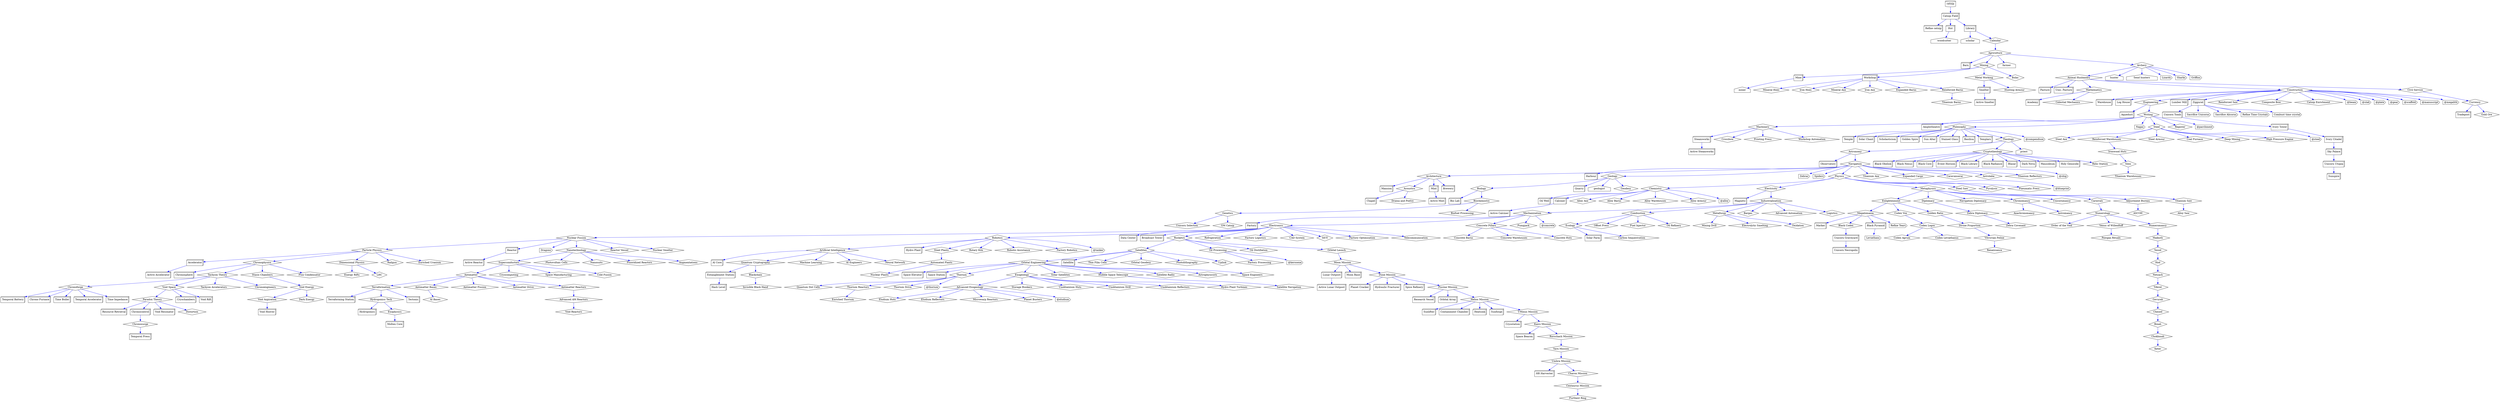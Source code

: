 digraph {
  "Catnip Field" -> "Refine catnip" [color="blue"];
  "catnip" -> "Catnip Field" [color="blue"];
  "Catnip Field" -> "Hut" [color="blue"];
  "Catnip Field" -> "Library" [color="blue"];
  "Agriculture" -> "Barn" [color="blue"];
  "Mining" -> "Mine" [color="blue"];
  "Mining" -> "Workshop" [color="blue"];
  "Metal Working" -> "Smelter" [color="blue"];
  "Smelter" -> "Active Smelter" [color="blue"];
  "Animal Husbandry" -> "Pasture" [color="blue"];
  "Animal Husbandry" -> "Unic. Pasture" [color="blue"];
  "Mathematics" -> "Academy" [color="blue"];
  "Construction" -> "Warehouse" [color="blue"];
  "Construction" -> "Log House" [color="blue"];
  "Engineering" -> "Aqueduct" [color="blue"];
  "Architecture" -> "Mansion" [color="blue"];
  "Astronomy" -> "Observatory" [color="blue"];
  "Biology" -> "Bio Lab" [color="blue"];
  "Navigation" -> "Harbour" [color="blue"];
  "Geology" -> "Quarry" [color="blue"];
  "Construction" -> "Lumber Mill" [color="blue"];
  "Chemistry" -> "Oil Well" [color="blue"];
  "Particle Physics" -> "Accelerator" [color="blue"];
  "Accelerator" -> "Active Accelerator" [color="blue"];
  "Machinery" -> "Steamworks" [color="blue"];
  "Steamworks" -> "Active Steamworks" [color="blue"];
  "Electricity" -> "Magneto" [color="blue"];
  "Chemistry" -> "Calciner" [color="blue"];
  "Calciner" -> "Active Calciner" [color="blue"];
  "Mechanization" -> "Factory" [color="blue"];
  "Nuclear Fission" -> "Reactor" [color="blue"];
  "Reactor" -> "Active Reactor" [color="blue"];
  "Writing" -> "Amphitheatre" [color="blue"];
  "Acoustics" -> "Chapel" [color="blue"];
  "Philosophy" -> "Temple" [color="blue"];
  "Currency" -> "Tradepost" [color="blue"];
  "Architecture" -> "Mint" [color="blue"];
  "Mint" -> "Active Mint" [color="blue"];
  "Architecture" -> "Brewery" [color="blue"];
  "Construction" -> "Ziggurat" [color="blue"];
  "Chronophysics" -> "Chronosphere" [color="blue"];
  "Artificial Intelligence" -> "AI Core" [color="blue"];
  "Ecology" -> "Solar Farm" [color="blue"];
  "Robotics" -> "Hydro Plant" [color="blue"];
  "Electronics" -> "Data Center" [color="blue"];
  "Electronics" -> "Broadcast Tower" [color="blue"];
  "Ziggurat" -> "Unicorn Tomb" [color="blue"];
  "Unicorn Tomb" -> "Ivory Tower" [color="blue"];
  "Ivory Tower" -> "Ivory Citadel" [color="blue"];
  "Ivory Citadel" -> "Sky Palace" [color="blue"];
  "Sky Palace" -> "Unicorn Utopia" [color="blue"];
  "Unicorn Utopia" -> "Sunspire" [color="blue"];
  "Megalomania" -> "Marker" [color="blue"];
  "Black Codex" -> "Unicorn Graveyard" [color="blue"];
  "Unicorn Graveyard" -> "Unicorn Necropolis" [color="blue"];
  "Megalomania" -> "Black Pyramid" [color="blue"];
  "Philosophy" -> "Solar Chant" [color="blue"];
  "Philosophy" -> "Scholasticism" [color="blue"];
  "Philosophy" -> "Golden Spire" [color="blue"];
  "Philosophy" -> "Sun Altar" [color="blue"];
  "Philosophy" -> "Stained Glass" [color="blue"];
  "Philosophy" -> "Basilica" [color="blue"];
  "Philosophy" -> "Templars" [color="blue"];
  "Cryptotheology" -> "Black Obelisk" [color="blue"];
  "Cryptotheology" -> "Black Nexus" [color="blue"];
  "Cryptotheology" -> "Black Core" [color="blue"];
  "Cryptotheology" -> "Event Horizon" [color="blue"];
  "Cryptotheology" -> "Black Library" [color="blue"];
  "Cryptotheology" -> "Black Radiance" [color="blue"];
  "Cryptotheology" -> "Blazar" [color="blue"];
  "Cryptotheology" -> "Dark Nova" [color="blue"];
  "Cryptotheology" -> "Mausoleum" [color="blue"];
  "Cryptotheology" -> "Holy Genocide" [color="blue"];
  "Orbital Engineering" -> "Space Elevator" [color="blue"];
  "Satellites" -> "Satellite" [color="blue"];
  "Orbital Engineering" -> "Space Station" [color="blue"];
  "Moon Mission" -> "Lunar Outpost" [color="blue"];
  "Lunar Outpost" -> "Active Lunar Outpost" [color="blue"];
  "Moon Mission" -> "Moon Base" [color="blue"];
  "Dune Mission" -> "Planet Cracker" [color="blue"];
  "Dune Mission" -> "Hydraulic Fracturer" [color="blue"];
  "Dune Mission" -> "Spice Refinery" [color="blue"];
  "Piscine Mission" -> "Research Vessel" [color="blue"];
  "Piscine Mission" -> "Orbital Array" [color="blue"];
  "Helios Mission" -> "Sunlifter" [color="blue"];
  "Helios Mission" -> "Containment Chamber" [color="blue"];
  "Helios Mission" -> "Heatsink" [color="blue"];
  "Helios Mission" -> "Sunforge" [color="blue"];
  "T-Minus Mission" -> "Cryostation" [color="blue"];
  "Kairo Mission" -> "Space Beacon" [color="blue"];
  "Terraformation" -> "Terraforming Station" [color="blue"];
  "Hydroponics Tech" -> "Hydroponics" [color="blue"];
  "Umbra Mission" -> "HR Harvester" [color="blue"];
  "Quantum Cryptography" -> "Entanglement Station" [color="blue"];
  "Terraformation" -> "Tectonic" [color="blue"];
  "Exophysics" -> "Molten Core" [color="blue"];
  "Entanglement Station" -> "Hash Level" [color="blue"];
  "Chronoforge" -> "Temporal Battery" [color="blue"];
  "Chronoforge" -> "Chrono Furnace" [color="blue"];
  "Chronoforge" -> "Time Boiler" [color="blue"];
  "Chronoforge" -> "Temporal Accelerator" [color="blue"];
  "Chronoforge" -> "Time Impedance" [color="blue"];
  "Paradox Theory" -> "Resource Retrieval" [color="blue"];
  "Chronosurge" -> "Temporal Press" [color="blue"];
  "Void Space" -> "Cryochambers" [color="blue"];
  "Void Aspiration" -> "Void Hoover" [color="blue"];
  "Void Space" -> "Void Rift" [color="blue"];
  "Paradox Theory" -> "Chronocontrol" [color="blue"];
  "Paradox Theory" -> "Void Resonator" [color="blue"];
  "Hut" -> "woodcutter" [color="blue"];
  "Library" -> "scholar" [color="blue"];
  "Agriculture" -> "farmer" [color="blue"];
  "Archery" -> "hunter" [color="blue"];
  "Mine" -> "miner" [color="blue"];
  "Theology" -> "priest" [color="blue"];
  "Geology" -> "geologist" [color="blue"];
  "Archery" -> "Send hunters" [color="blue"];
  "Archery" -> "Lizards" [color="blue"];
  "Archery" -> "Sharks" [color="blue"];
  "Archery" -> "Griffins" [color="blue"];
  "Writing" -> "Nagas" [color="blue"];
  "Navigation" -> "Zebras" [color="blue"];
  "Navigation" -> "Spiders" [color="blue"];
  "Nuclear Fission" -> "Dragons" [color="blue"];
  "Black Pyramid" -> "Leviathans" [color="blue"];
  "Ziggurat" -> "Sacrifice Unicorns" [color="blue"];
  "Ziggurat" -> "Sacrifice Alicorns" [color="blue"];
  "Megalomania" -> "Refine Tears" [color="blue"];
  "Ziggurat" -> "Refine Time Crystals" [color="blue"];
  "Ziggurat" -> "Combust time crystal" [color="blue"];
  "Library" -> "Calendar" [color="blue"];
  "Calendar" -> "Agriculture" [color="blue"];
  "Agriculture" -> "Archery" [color="blue"];
  "Agriculture" -> "Mining" [color="blue"];
  "Archery" -> "Animal Husbandry" [color="blue"];
  "Mining" -> "Metal Working" [color="blue"];
  "Animal Husbandry" -> "Civil Service" [color="blue"];
  "Animal Husbandry" -> "Mathematics" [color="blue"];
  "Animal Husbandry" -> "Construction" [color="blue"];
  "Civil Service" -> "Currency" [color="blue"];
  "Mathematics" -> "Celestial Mechanics" [color="blue"];
  "Construction" -> "Engineering" [color="blue"];
  "Engineering" -> "Writing" [color="blue"];
  "Writing" -> "Philosophy" [color="blue"];
  "Writing" -> "Steel" [color="blue"];
  "Writing" -> "Machinery" [color="blue"];
  "Philosophy" -> "Theology" [color="blue"];
  "Theology" -> "Astronomy" [color="blue"];
  "Astronomy" -> "Navigation" [color="blue"];
  "Navigation" -> "Architecture" [color="blue"];
  "Navigation" -> "Physics" [color="blue"];
  "Physics" -> "Metaphysics" [color="blue"];
  "Physics" -> "Chemistry" [color="blue"];
  "Architecture" -> "Acoustics" [color="blue"];
  "Navigation" -> "Geology" [color="blue"];
  "Acoustics" -> "Drama and Poetry" [color="blue"];
  "Physics" -> "Electricity" [color="blue"];
  "Geology" -> "Biology" [color="blue"];
  "Biology" -> "Biochemistry" [color="blue"];
  "Biochemistry" -> "Genetics" [color="blue"];
  "Electricity" -> "Industrialization" [color="blue"];
  "Industrialization" -> "Mechanization" [color="blue"];
  "Industrialization" -> "Combustion" [color="blue"];
  "Industrialization" -> "Metallurgy" [color="blue"];
  "Combustion" -> "Ecology" [color="blue"];
  "Mechanization" -> "Electronics" [color="blue"];
  "Electronics" -> "Robotics" [color="blue"];
  "Robotics" -> "Artificial Intelligence" [color="blue"];
  "Artificial Intelligence" -> "Quantum Cryptography" [color="blue"];
  "Quantum Cryptography" -> "Blackchain" [color="blue"];
  "Electronics" -> "Nuclear Fission" [color="blue"];
  "Electronics" -> "Rocketry" [color="blue"];
  "Rocketry" -> "Oil Processing" [color="blue"];
  "Rocketry" -> "Satellites" [color="blue"];
  "Satellites" -> "Orbital Engineering" [color="blue"];
  "Orbital Engineering" -> "Thorium" [color="blue"];
  "Orbital Engineering" -> "Exogeology" [color="blue"];
  "Exogeology" -> "Advanced Exogeology" [color="blue"];
  "Nuclear Fission" -> "Nanotechnology" [color="blue"];
  "Nanotechnology" -> "Superconductors" [color="blue"];
  "Superconductors" -> "Antimatter" [color="blue"];
  "Antimatter" -> "Terraformation" [color="blue"];
  "Terraformation" -> "Hydroponics Tech" [color="blue"];
  "Hydroponics Tech" -> "Exophysics" [color="blue"];
  "Nuclear Fission" -> "Particle Physics" [color="blue"];
  "Particle Physics" -> "Dimensional Physics" [color="blue"];
  "Particle Physics" -> "Chronophysics" [color="blue"];
  "Chronophysics" -> "Tachyon Theory" [color="blue"];
  "Theology" -> "Cryptotheology" [color="blue"];
  "Tachyon Theory" -> "Void Space" [color="blue"];
  "Void Space" -> "Paradox Theory" [color="blue"];
  "Workshop" -> "Mineral Hoes" [color="blue"];
  "Workshop" -> "Iron Hoes" [color="blue"];
  "Workshop" -> "Mineral Axe" [color="blue"];
  "Workshop" -> "Iron Axe" [color="blue"];
  "Steel" -> "Steel Axe" [color="blue"];
  "Construction" -> "Reinforced Saw" [color="blue"];
  "Physics" -> "Steel Saw" [color="blue"];
  "Steel Saw" -> "Titanium Saw" [color="blue"];
  "Titanium Saw" -> "Alloy Saw" [color="blue"];
  "Navigation" -> "Titanium Axe" [color="blue"];
  "Chemistry" -> "Alloy Axe" [color="blue"];
  "Workshop" -> "Expanded Barns" [color="blue"];
  "Workshop" -> "Reinforced Barns" [color="blue"];
  "Steel" -> "Reinforced Warehouses" [color="blue"];
  "Reinforced Barns" -> "Titanium Barns" [color="blue"];
  "Chemistry" -> "Alloy Barns" [color="blue"];
  "Concrete Pillars" -> "Concrete Barns" [color="blue"];
  "Silos" -> "Titanium Warehouses" [color="blue"];
  "Chemistry" -> "Alloy Warehouses" [color="blue"];
  "Concrete Pillars" -> "Concrete Warehouses" [color="blue"];
  "Exogeology" -> "Storage Bunkers" [color="blue"];
  "Dimensional Physics" -> "Energy Rifts" [color="blue"];
  "Chronophysics" -> "Stasis Chambers" [color="blue"];
  "Stasis Chambers" -> "Void Energy" [color="blue"];
  "Void Energy" -> "Dark Energy" [color="blue"];
  "Tachyon Theory" -> "Chronoforge" [color="blue"];
  "Tachyon Theory" -> "Tachyon Accelerators" [color="blue"];
  "Chronophysics" -> "Flux Condensator" [color="blue"];
  "Dimensional Physics" -> "LHC" [color="blue"];
  "Nanotechnology" -> "Photovoltaic Cells" [color="blue"];
  "Satellites" -> "Thin Film Cells" [color="blue"];
  "Thorium" -> "Quantum Dot Cells" [color="blue"];
  "Orbital Engineering" -> "Solar Satellites" [color="blue"];
  "Navigation" -> "Expanded Cargo" [color="blue"];
  "Industrialization" -> "Barges" [color="blue"];
  "Nuclear Fission" -> "Reactor Vessel" [color="blue"];
  "Reinforced Warehouses" -> "Ironwood Huts" [color="blue"];
  "Concrete Pillars" -> "Concrete Huts" [color="blue"];
  "Exogeology" -> "Unobtainium Huts" [color="blue"];
  "Advanced Exogeology" -> "Eludium Huts" [color="blue"];
  "Ironwood Huts" -> "Silos" [color="blue"];
  "Electronics" -> "Refrigeration" [color="blue"];
  "Construction" -> "Composite Bow" [color="blue"];
  "Machinery" -> "Crossbow" [color="blue"];
  "Particle Physics" -> "Railgun" [color="blue"];
  "Mining" -> "Bolas" [color="blue"];
  "Metal Working" -> "Hunting Armour" [color="blue"];
  "Steel" -> "Steel Armour" [color="blue"];
  "Chemistry" -> "Alloy Armour" [color="blue"];
  "Nanotechnology" -> "Nanosuits" [color="blue"];
  "Navigation" -> "Caravanserai" [color="blue"];
  "Construction" -> "Catnip Enrichment" [color="blue"];
  "Currency" -> "Gold Ore" [color="blue"];
  "Geology" -> "Geodesy" [color="blue"];
  "Writing" -> "Register" [color="blue"];
  "Mechanization" -> "Concrete Pillars" [color="blue"];
  "Metallurgy" -> "Mining Drill" [color="blue"];
  "Exogeology" -> "Unobtainium Drill" [color="blue"];
  "Steel" -> "Coal Furnace" [color="blue"];
  "Steel" -> "Deep Mining" [color="blue"];
  "Physics" -> "Pyrolysis" [color="blue"];
  "Metallurgy" -> "Electrolytic Smelting" [color="blue"];
  "Metallurgy" -> "Oxidation" [color="blue"];
  "Robotics" -> "Steel Plants" [color="blue"];
  "Steel Plants" -> "Automated Plants" [color="blue"];
  "Automated Plants" -> "Nuclear Plants" [color="blue"];
  "Robotics" -> "Rotary Kiln" [color="blue"];
  "Nanotechnology" -> "Fluoridized Reactors" [color="blue"];
  "Nuclear Fission" -> "Nuclear Smelter" [color="blue"];
  "Satellites" -> "Orbital Geodesy" [color="blue"];
  "Machinery" -> "Printing Press" [color="blue"];
  "Combustion" -> "Offset Press" [color="blue"];
  "Satellites" -> "Photolithography" [color="blue"];
  "Satellites" -> "Uplink" [color="blue"];
  "Superconductors" -> "Cryocomputing" [color="blue"];
  "Artificial Intelligence" -> "Machine Learning" [color="blue"];
  "Machinery" -> "Workshop Automation" [color="blue"];
  "Industrialization" -> "Advanced Automation" [color="blue"];
  "Physics" -> "Pneumatic Press" [color="blue"];
  "Steel" -> "High Pressure Engine" [color="blue"];
  "Combustion" -> "Fuel Injector" [color="blue"];
  "Electronics" -> "Factory Logistics" [color="blue"];
  "Ecology" -> "Carbon Sequestration" [color="blue"];
  "Superconductors" -> "Space Manufacturing" [color="blue"];
  "Navigation" -> "Astrolabe" [color="blue"];
  "Navigation" -> "Titanium Reflectors" [color="blue"];
  "Exogeology" -> "Unobtainium Reflectors" [color="blue"];
  "Advanced Exogeology" -> "Eludium Reflectors" [color="blue"];
  "Exogeology" -> "Hydro Plant Turbines" [color="blue"];
  "Antimatter" -> "Antimatter Bases" [color="blue"];
  "Antimatter Bases" -> "AI Bases" [color="blue"];
  "Antimatter" -> "Antimatter Fission" [color="blue"];
  "Antimatter" -> "Antimatter Drive" [color="blue"];
  "Antimatter" -> "Antimatter Reactors" [color="blue"];
  "Antimatter Reactors" -> "Advanced AM Reactors" [color="blue"];
  "Advanced AM Reactors" -> "Void Reactors" [color="blue"];
  "Cryptotheology" -> "Relic Station" [color="blue"];
  "Mechanization" -> "Pumpjack" [color="blue"];
  "Biochemistry" -> "Biofuel Processing" [color="blue"];
  "Genetics" -> "Unicorn Selection" [color="blue"];
  "Genetics" -> "GM Catnip" [color="blue"];
  "Electronics" -> "CAD System" [color="blue"];
  "Electronics" -> "SETI" [color="blue"];
  "Industrialization" -> "Logistics" [color="blue"];
  "Nanotechnology" -> "Augmentations" [color="blue"];
  "Superconductors" -> "Cold Fusion" [color="blue"];
  "Thorium" -> "Thorium Reactors" [color="blue"];
  "Particle Physics" -> "Enriched Uranium" [color="blue"];
  "Thorium Reactors" -> "Enriched Thorium" [color="blue"];
  "Combustion" -> "Oil Refinery" [color="blue"];
  "Orbital Engineering" -> "Hubble Space Telescope" [color="blue"];
  "Hubble Space Telescope" -> "Satellite Navigation" [color="blue"];
  "Orbital Engineering" -> "Satellite Radio" [color="blue"];
  "Orbital Engineering" -> "Astrophysicists" [color="blue"];
  "Advanced Exogeology" -> "Microwarp Reactors" [color="blue"];
  "Advanced Exogeology" -> "Planet Busters" [color="blue"];
  "Thorium" -> "Thorium Drive" [color="blue"];
  "Rocketry" -> "Oil Distillation" [color="blue"];
  "Oil Processing" -> "Factory Processing" [color="blue"];
  "Electronics" -> "Factory Optimization" [color="blue"];
  "Orbital Engineering" -> "Space Engineers" [color="blue"];
  "Artificial Intelligence" -> "AI Engineers" [color="blue"];
  "Tachyon Theory" -> "Chronoengineers" [color="blue"];
  "Electronics" -> "Telecommunication" [color="blue"];
  "Artificial Intelligence" -> "Neural Network" [color="blue"];
  "Robotics" -> "Robotic Assistance" [color="blue"];
  "Robotics" -> "Factory Robotics" [color="blue"];
  "Void Energy" -> "Void Aspiration" [color="blue"];
  "Paradox Theory" -> "Distortion" [color="blue"];
  "Chronocontrol" -> "Chronosurge" [color="blue"];
  "Blackchain" -> "Invisible Black Hand" [color="blue"];
  "Rocketry" -> "Orbital Launch" [color="blue"];
  "Orbital Launch" -> "Moon Mission" [color="blue"];
  "Moon Mission" -> "Dune Mission" [color="blue"];
  "Dune Mission" -> "Piscine Mission" [color="blue"];
  "Piscine Mission" -> "Helios Mission" [color="blue"];
  "Helios Mission" -> "T-Minus Mission" [color="blue"];
  "T-Minus Mission" -> "Kairo Mission" [color="blue"];
  "Kairo Mission" -> "Rorschach Mission" [color="blue"];
  "Rorschach Mission" -> "Yarn Mission" [color="blue"];
  "Yarn Mission" -> "Umbra Mission" [color="blue"];
  "Umbra Mission" -> "Charon Mission" [color="blue"];
  "Charon Mission" -> "Centaurus Mission" [color="blue"];
  "Centaurus Mission" -> "Furthest Ring" [color="blue"];
  "Metaphysics" -> "Enlightenment" [color="blue"];
  "Enlightenment" -> "Codex Vox" [color="blue"];
  "Codex Vox" -> "Codex Logos" [color="blue"];
  "Codex Logos" -> "Codex Agrum" [color="blue"];
  "Enlightenment" -> "Megalomania" [color="blue"];
  "Megalomania" -> "Black Codex" [color="blue"];
  "Codex Logos" -> "Codex Leviathanus" [color="blue"];
  "Enlightenment" -> "Golden Ratio" [color="blue"];
  "Golden Ratio" -> "Divine Proportion" [color="blue"];
  "Divine Proportion" -> "Vitruvian Feline" [color="blue"];
  "Vitruvian Feline" -> "Renaissance" [color="blue"];
  "Metaphysics" -> "Diplomacy" [color="blue"];
  "Diplomacy" -> "Zebra Diplomacy" [color="blue"];
  "Zebra Diplomacy" -> "Zebra Covenant" [color="blue"];
  "Metaphysics" -> "Navigation Diplomacy" [color="blue"];
  "Metaphysics" -> "Chronomancy" [color="blue"];
  "Chronomancy" -> "Anachronomancy" [color="blue"];
  "Chronomancy" -> "Astromancy" [color="blue"];
  "Metaphysics" -> "Unicornmancy" [color="blue"];
  "Metaphysics" -> "Carnivals" [color="blue"];
  "Carnivals" -> "Numerology" [color="blue"];
  "Numerology" -> "Order of the Void" [color="blue"];
  "Numerology" -> "Venus of Willenfluff" [color="blue"];
  "Venus of Willenfluff" -> "Pawgan Rituals" [color="blue"];
  "Numerology" -> "Numeromancy" [color="blue"];
  "Numeromancy" -> "Malkuth" [color="blue"];
  "Malkuth" -> "Yesod" [color="blue"];
  "Yesod" -> "Hod" [color="blue"];
  "Hod" -> "Netzach" [color="blue"];
  "Netzach" -> "Tiferet" [color="blue"];
  "Tiferet" -> "Gevurah" [color="blue"];
  "Gevurah" -> "Chesed" [color="blue"];
  "Chesed" -> "Binah" [color="blue"];
  "Binah" -> "Chokhmah" [color="blue"];
  "Chokhmah" -> "Keter" [color="blue"];
  "Metaphysics" -> "Adjustment Bureau" [color="blue"];
  "Adjustment Bureau" -> "ASCOH" [color="blue"];
  "Construction" -> "@beam" [color="blue"];
  "Construction" -> "@slab" [color="blue"];
  "Mechanization" -> "@concrete" [color="blue"];
  "Construction" -> "@plate" [color="blue"];
  "Steel" -> "@steel" [color="blue"];
  "Construction" -> "@gear" [color="blue"];
  "Chemistry" -> "@alloy" [color="blue"];
  "Advanced Exogeology" -> "@eludium" [color="blue"];
  "Construction" -> "@scaffold" [color="blue"];
  "Navigation" -> "@ship" [color="blue"];
  "Robotics" -> "@tanker" [color="blue"];
  "Oil Processing" -> "@kerosene" [color="blue"];
  "Writing" -> "@parchment" [color="blue"];
  "Construction" -> "@manuscript" [color="blue"];
  "Philosophy" -> "@compendium" [color="blue"];
  "Physics" -> "@blueprint" [color="blue"];
  "Thorium" -> "@thorium" [color="blue"];
  "Construction" -> "@megalith" [color="blue"];
  "catnip" [shape="cylinder"];
  "Catnip Field" [shape="box3d"];
  "Hut" [shape="box3d"];
  "Library" [shape="box3d"];
  "Barn" [shape="box3d"];
  "Mine" [shape="box3d"];
  "Workshop" [shape="box3d"];
  "Smelter" [shape="box3d"];
  "Active Smelter" [shape="box3d"];
  "Pasture" [shape="box3d"];
  "Unic. Pasture" [shape="box3d"];
  "Academy" [shape="box3d"];
  "Warehouse" [shape="box3d"];
  "Log House" [shape="box3d"];
  "Aqueduct" [shape="box3d"];
  "Mansion" [shape="box3d"];
  "Observatory" [shape="box3d"];
  "Bio Lab" [shape="box3d"];
  "Harbour" [shape="box3d"];
  "Quarry" [shape="box3d"];
  "Lumber Mill" [shape="box3d"];
  "Oil Well" [shape="box3d"];
  "Accelerator" [shape="box3d"];
  "Active Accelerator" [shape="box3d"];
  "Steamworks" [shape="box3d"];
  "Active Steamworks" [shape="box3d"];
  "Magneto" [shape="box3d"];
  "Calciner" [shape="box3d"];
  "Active Calciner" [shape="box3d"];
  "Factory" [shape="box3d"];
  "Reactor" [shape="box3d"];
  "Active Reactor" [shape="box3d"];
  "Amphitheatre" [shape="box3d"];
  "Chapel" [shape="box3d"];
  "Temple" [shape="box3d"];
  "Tradepost" [shape="box3d"];
  "Mint" [shape="box3d"];
  "Active Mint" [shape="box3d"];
  "Brewery" [shape="box3d"];
  "Ziggurat" [shape="box3d"];
  "Chronosphere" [shape="box3d"];
  "AI Core" [shape="box3d"];
  "Solar Farm" [shape="box3d"];
  "Hydro Plant" [shape="box3d"];
  "Data Center" [shape="box3d"];
  "Broadcast Tower" [shape="box3d"];
  "Unicorn Tomb" [shape="box3d"];
  "Ivory Tower" [shape="box3d"];
  "Ivory Citadel" [shape="box3d"];
  "Sky Palace" [shape="box3d"];
  "Unicorn Utopia" [shape="box3d"];
  "Sunspire" [shape="box3d"];
  "Marker" [shape="box3d"];
  "Unicorn Graveyard" [shape="box3d"];
  "Unicorn Necropolis" [shape="box3d"];
  "Black Pyramid" [shape="box3d"];
  "Solar Chant" [shape="box3d"];
  "Scholasticism" [shape="box3d"];
  "Golden Spire" [shape="box3d"];
  "Sun Altar" [shape="box3d"];
  "Stained Glass" [shape="box3d"];
  "Basilica" [shape="box3d"];
  "Templars" [shape="box3d"];
  "Black Obelisk" [shape="box3d"];
  "Black Nexus" [shape="box3d"];
  "Black Core" [shape="box3d"];
  "Event Horizon" [shape="box3d"];
  "Black Library" [shape="box3d"];
  "Black Radiance" [shape="box3d"];
  "Blazar" [shape="box3d"];
  "Dark Nova" [shape="box3d"];
  "Mausoleum" [shape="box3d"];
  "Holy Genocide" [shape="box3d"];
  "Space Elevator" [shape="box3d"];
  "Satellite" [shape="box3d"];
  "Space Station" [shape="box3d"];
  "Lunar Outpost" [shape="box3d"];
  "Active Lunar Outpost" [shape="box3d"];
  "Moon Base" [shape="box3d"];
  "Planet Cracker" [shape="box3d"];
  "Hydraulic Fracturer" [shape="box3d"];
  "Spice Refinery" [shape="box3d"];
  "Research Vessel" [shape="box3d"];
  "Orbital Array" [shape="box3d"];
  "Sunlifter" [shape="box3d"];
  "Containment Chamber" [shape="box3d"];
  "Heatsink" [shape="box3d"];
  "Sunforge" [shape="box3d"];
  "Cryostation" [shape="box3d"];
  "Space Beacon" [shape="box3d"];
  "Terraforming Station" [shape="box3d"];
  "Hydroponics" [shape="box3d"];
  "HR Harvester" [shape="box3d"];
  "Entanglement Station" [shape="box3d"];
  "Tectonic" [shape="box3d"];
  "Molten Core" [shape="box3d"];
  "Hash Level" [shape="box3d"];
  "Temporal Battery" [shape="box3d"];
  "Chrono Furnace" [shape="box3d"];
  "Time Boiler" [shape="box3d"];
  "Temporal Accelerator" [shape="box3d"];
  "Time Impedance" [shape="box3d"];
  "Resource Retrieval" [shape="box3d"];
  "Temporal Press" [shape="box3d"];
  "Cryochambers" [shape="box3d"];
  "Void Hoover" [shape="box3d"];
  "Void Rift" [shape="box3d"];
  "Chronocontrol" [shape="box3d"];
  "Void Resonator" [shape="box3d"];
  "woodcutter" [shape="house"];
  "scholar" [shape="house"];
  "farmer" [shape="house"];
  "hunter" [shape="house"];
  "miner" [shape="house"];
  "priest" [shape="house"];
  "geologist" [shape="house"];
  "Calendar" [shape="diamond"];
  "Agriculture" [shape="diamond"];
  "Archery" [shape="diamond"];
  "Mining" [shape="diamond"];
  "Animal Husbandry" [shape="diamond"];
  "Metal Working" [shape="diamond"];
  "Civil Service" [shape="diamond"];
  "Mathematics" [shape="diamond"];
  "Construction" [shape="diamond"];
  "Currency" [shape="diamond"];
  "Celestial Mechanics" [shape="diamond"];
  "Engineering" [shape="diamond"];
  "Writing" [shape="diamond"];
  "Philosophy" [shape="diamond"];
  "Steel" [shape="diamond"];
  "Machinery" [shape="diamond"];
  "Theology" [shape="diamond"];
  "Astronomy" [shape="diamond"];
  "Navigation" [shape="diamond"];
  "Architecture" [shape="diamond"];
  "Physics" [shape="diamond"];
  "Metaphysics" [shape="diamond"];
  "Chemistry" [shape="diamond"];
  "Acoustics" [shape="diamond"];
  "Geology" [shape="diamond"];
  "Drama and Poetry" [shape="diamond"];
  "Electricity" [shape="diamond"];
  "Biology" [shape="diamond"];
  "Biochemistry" [shape="diamond"];
  "Genetics" [shape="diamond"];
  "Industrialization" [shape="diamond"];
  "Mechanization" [shape="diamond"];
  "Combustion" [shape="diamond"];
  "Metallurgy" [shape="diamond"];
  "Ecology" [shape="diamond"];
  "Electronics" [shape="diamond"];
  "Robotics" [shape="diamond"];
  "Artificial Intelligence" [shape="diamond"];
  "Quantum Cryptography" [shape="diamond"];
  "Blackchain" [shape="diamond"];
  "Nuclear Fission" [shape="diamond"];
  "Rocketry" [shape="diamond"];
  "Oil Processing" [shape="diamond"];
  "Satellites" [shape="diamond"];
  "Orbital Engineering" [shape="diamond"];
  "Thorium" [shape="diamond"];
  "Exogeology" [shape="diamond"];
  "Advanced Exogeology" [shape="diamond"];
  "Nanotechnology" [shape="diamond"];
  "Superconductors" [shape="diamond"];
  "Antimatter" [shape="diamond"];
  "Terraformation" [shape="diamond"];
  "Hydroponics Tech" [shape="diamond"];
  "Exophysics" [shape="diamond"];
  "Particle Physics" [shape="diamond"];
  "Dimensional Physics" [shape="diamond"];
  "Chronophysics" [shape="diamond"];
  "Tachyon Theory" [shape="diamond"];
  "Cryptotheology" [shape="diamond"];
  "Void Space" [shape="diamond"];
  "Paradox Theory" [shape="diamond"];
  "Mineral Hoes" [shape="diamond"];
  "Iron Hoes" [shape="diamond"];
  "Mineral Axe" [shape="diamond"];
  "Iron Axe" [shape="diamond"];
  "Steel Axe" [shape="diamond"];
  "Reinforced Saw" [shape="diamond"];
  "Steel Saw" [shape="diamond"];
  "Titanium Saw" [shape="diamond"];
  "Alloy Saw" [shape="diamond"];
  "Titanium Axe" [shape="diamond"];
  "Alloy Axe" [shape="diamond"];
  "Expanded Barns" [shape="diamond"];
  "Reinforced Barns" [shape="diamond"];
  "Reinforced Warehouses" [shape="diamond"];
  "Titanium Barns" [shape="diamond"];
  "Alloy Barns" [shape="diamond"];
  "Concrete Barns" [shape="diamond"];
  "Titanium Warehouses" [shape="diamond"];
  "Alloy Warehouses" [shape="diamond"];
  "Concrete Warehouses" [shape="diamond"];
  "Storage Bunkers" [shape="diamond"];
  "Energy Rifts" [shape="diamond"];
  "Stasis Chambers" [shape="diamond"];
  "Void Energy" [shape="diamond"];
  "Dark Energy" [shape="diamond"];
  "Chronoforge" [shape="diamond"];
  "Tachyon Accelerators" [shape="diamond"];
  "Flux Condensator" [shape="diamond"];
  "LHC" [shape="diamond"];
  "Photovoltaic Cells" [shape="diamond"];
  "Thin Film Cells" [shape="diamond"];
  "Quantum Dot Cells" [shape="diamond"];
  "Solar Satellites" [shape="diamond"];
  "Expanded Cargo" [shape="diamond"];
  "Barges" [shape="diamond"];
  "Reactor Vessel" [shape="diamond"];
  "Ironwood Huts" [shape="diamond"];
  "Concrete Huts" [shape="diamond"];
  "Unobtainium Huts" [shape="diamond"];
  "Eludium Huts" [shape="diamond"];
  "Silos" [shape="diamond"];
  "Refrigeration" [shape="diamond"];
  "Composite Bow" [shape="diamond"];
  "Crossbow" [shape="diamond"];
  "Railgun" [shape="diamond"];
  "Bolas" [shape="diamond"];
  "Hunting Armour" [shape="diamond"];
  "Steel Armour" [shape="diamond"];
  "Alloy Armour" [shape="diamond"];
  "Nanosuits" [shape="diamond"];
  "Caravanserai" [shape="diamond"];
  "Catnip Enrichment" [shape="diamond"];
  "Gold Ore" [shape="diamond"];
  "Geodesy" [shape="diamond"];
  "Register" [shape="diamond"];
  "Concrete Pillars" [shape="diamond"];
  "Mining Drill" [shape="diamond"];
  "Unobtainium Drill" [shape="diamond"];
  "Coal Furnace" [shape="diamond"];
  "Deep Mining" [shape="diamond"];
  "Pyrolysis" [shape="diamond"];
  "Electrolytic Smelting" [shape="diamond"];
  "Oxidation" [shape="diamond"];
  "Steel Plants" [shape="diamond"];
  "Automated Plants" [shape="diamond"];
  "Nuclear Plants" [shape="diamond"];
  "Rotary Kiln" [shape="diamond"];
  "Fluoridized Reactors" [shape="diamond"];
  "Nuclear Smelter" [shape="diamond"];
  "Orbital Geodesy" [shape="diamond"];
  "Printing Press" [shape="diamond"];
  "Offset Press" [shape="diamond"];
  "Photolithography" [shape="diamond"];
  "Uplink" [shape="diamond"];
  "Cryocomputing" [shape="diamond"];
  "Machine Learning" [shape="diamond"];
  "Workshop Automation" [shape="diamond"];
  "Advanced Automation" [shape="diamond"];
  "Pneumatic Press" [shape="diamond"];
  "High Pressure Engine" [shape="diamond"];
  "Fuel Injector" [shape="diamond"];
  "Factory Logistics" [shape="diamond"];
  "Carbon Sequestration" [shape="diamond"];
  "Space Manufacturing" [shape="diamond"];
  "Astrolabe" [shape="diamond"];
  "Titanium Reflectors" [shape="diamond"];
  "Unobtainium Reflectors" [shape="diamond"];
  "Eludium Reflectors" [shape="diamond"];
  "Hydro Plant Turbines" [shape="diamond"];
  "Antimatter Bases" [shape="diamond"];
  "AI Bases" [shape="diamond"];
  "Antimatter Fission" [shape="diamond"];
  "Antimatter Drive" [shape="diamond"];
  "Antimatter Reactors" [shape="diamond"];
  "Advanced AM Reactors" [shape="diamond"];
  "Void Reactors" [shape="diamond"];
  "Relic Station" [shape="diamond"];
  "Pumpjack" [shape="diamond"];
  "Biofuel Processing" [shape="diamond"];
  "Unicorn Selection" [shape="diamond"];
  "GM Catnip" [shape="diamond"];
  "CAD System" [shape="diamond"];
  "SETI" [shape="diamond"];
  "Logistics" [shape="diamond"];
  "Augmentations" [shape="diamond"];
  "Cold Fusion" [shape="diamond"];
  "Thorium Reactors" [shape="diamond"];
  "Enriched Uranium" [shape="diamond"];
  "Enriched Thorium" [shape="diamond"];
  "Oil Refinery" [shape="diamond"];
  "Hubble Space Telescope" [shape="diamond"];
  "Satellite Navigation" [shape="diamond"];
  "Satellite Radio" [shape="diamond"];
  "Astrophysicists" [shape="diamond"];
  "Microwarp Reactors" [shape="diamond"];
  "Planet Busters" [shape="diamond"];
  "Thorium Drive" [shape="diamond"];
  "Oil Distillation" [shape="diamond"];
  "Factory Processing" [shape="diamond"];
  "Factory Optimization" [shape="diamond"];
  "Space Engineers" [shape="diamond"];
  "AI Engineers" [shape="diamond"];
  "Chronoengineers" [shape="diamond"];
  "Telecommunication" [shape="diamond"];
  "Neural Network" [shape="diamond"];
  "Robotic Assistance" [shape="diamond"];
  "Factory Robotics" [shape="diamond"];
  "Void Aspiration" [shape="diamond"];
  "Distortion" [shape="diamond"];
  "Chronosurge" [shape="diamond"];
  "Invisible Black Hand" [shape="diamond"];
  "Orbital Launch" [shape="diamond"];
  "Moon Mission" [shape="diamond"];
  "Dune Mission" [shape="diamond"];
  "Piscine Mission" [shape="diamond"];
  "Helios Mission" [shape="diamond"];
  "T-Minus Mission" [shape="diamond"];
  "Kairo Mission" [shape="diamond"];
  "Rorschach Mission" [shape="diamond"];
  "Yarn Mission" [shape="diamond"];
  "Umbra Mission" [shape="diamond"];
  "Charon Mission" [shape="diamond"];
  "Centaurus Mission" [shape="diamond"];
  "Furthest Ring" [shape="diamond"];
  "Enlightenment" [shape="diamond"];
  "Codex Vox" [shape="diamond"];
  "Codex Logos" [shape="diamond"];
  "Codex Agrum" [shape="diamond"];
  "Megalomania" [shape="diamond"];
  "Black Codex" [shape="diamond"];
  "Codex Leviathanus" [shape="diamond"];
  "Golden Ratio" [shape="diamond"];
  "Divine Proportion" [shape="diamond"];
  "Vitruvian Feline" [shape="diamond"];
  "Renaissance" [shape="diamond"];
  "Diplomacy" [shape="diamond"];
  "Zebra Diplomacy" [shape="diamond"];
  "Zebra Covenant" [shape="diamond"];
  "Navigation Diplomacy" [shape="diamond"];
  "Chronomancy" [shape="diamond"];
  "Anachronomancy" [shape="diamond"];
  "Astromancy" [shape="diamond"];
  "Unicornmancy" [shape="diamond"];
  "Carnivals" [shape="diamond"];
  "Numerology" [shape="diamond"];
  "Order of the Void" [shape="diamond"];
  "Venus of Willenfluff" [shape="diamond"];
  "Pawgan Rituals" [shape="diamond"];
  "Numeromancy" [shape="diamond"];
  "Malkuth" [shape="diamond"];
  "Yesod" [shape="diamond"];
  "Hod" [shape="diamond"];
  "Netzach" [shape="diamond"];
  "Tiferet" [shape="diamond"];
  "Gevurah" [shape="diamond"];
  "Chesed" [shape="diamond"];
  "Binah" [shape="diamond"];
  "Chokhmah" [shape="diamond"];
  "Keter" [shape="diamond"];
  "Adjustment Bureau" [shape="diamond"];
  "ASCOH" [shape="diamond"];
  "Refine catnip" [shape="box3d"];
  "Send hunters" [shape="house"];
  "Lizards" [shape="cds"];
  "Sharks" [shape="cds"];
  "Griffins" [shape="cds"];
  "Nagas" [shape="cds"];
  "Zebras" [shape="cds"];
  "Spiders" [shape="cds"];
  "Dragons" [shape="cds"];
  "Leviathans" [shape="cds"];
  "Sacrifice Unicorns" [shape="cds"];
  "Sacrifice Alicorns" [shape="cds"];
  "Refine Tears" [shape="cds"];
  "Refine Time Crystals" [shape="cds"];
  "Combust time crystal" [shape="cds"];
  "@beam" [shape="cds"];
  "@slab" [shape="cds"];
  "@concrete" [shape="cds"];
  "@plate" [shape="cds"];
  "@steel" [shape="cds"];
  "@gear" [shape="cds"];
  "@alloy" [shape="cds"];
  "@eludium" [shape="cds"];
  "@scaffold" [shape="cds"];
  "@ship" [shape="cds"];
  "@tanker" [shape="cds"];
  "@kerosene" [shape="cds"];
  "@parchment" [shape="cds"];
  "@manuscript" [shape="cds"];
  "@compendium" [shape="cds"];
  "@blueprint" [shape="cds"];
  "@thorium" [shape="cds"];
  "@megalith" [shape="cds"];
}
# Construction: 16
# Navigation: 13
# Cryptotheology: 12
# Electronics: 12
# Philosophy: 11
# Orbital Engineering: 10
